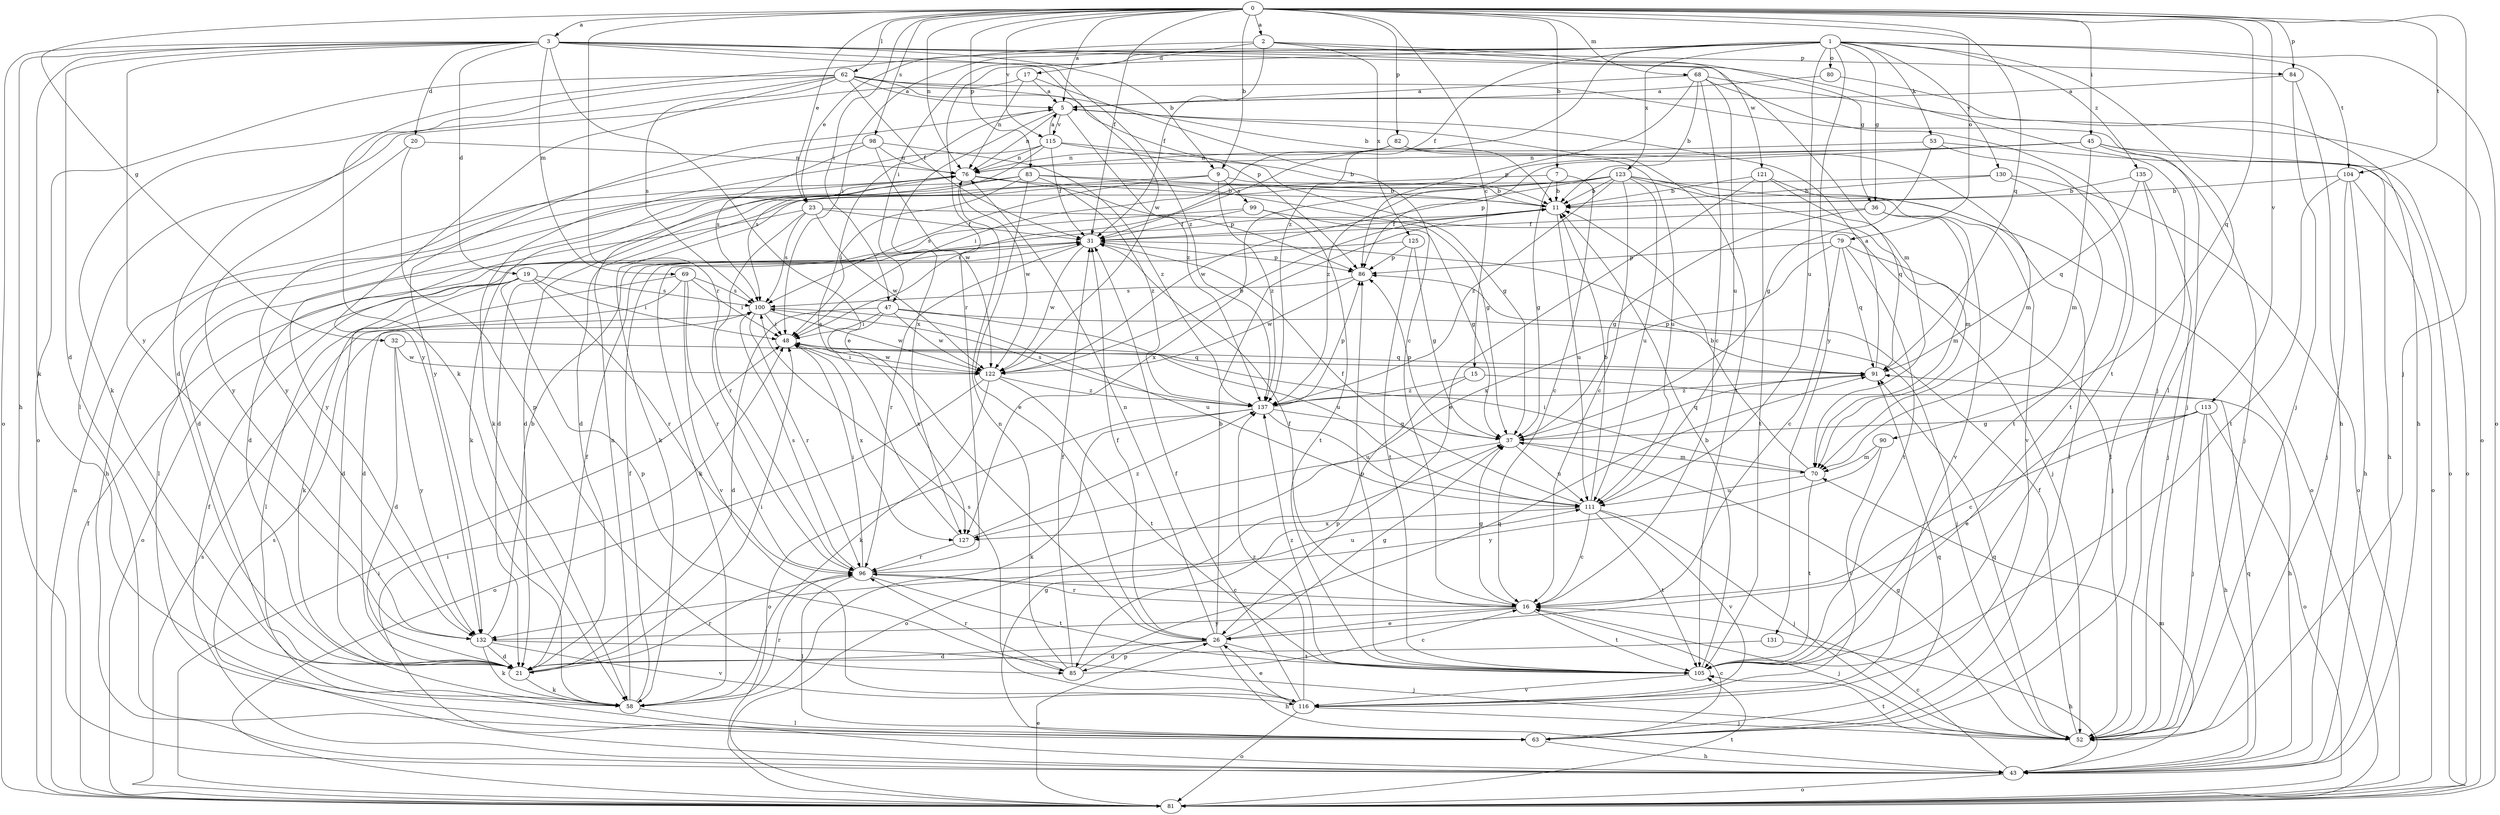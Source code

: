 strict digraph  {
0;
1;
2;
3;
5;
7;
9;
11;
15;
16;
17;
19;
20;
21;
23;
26;
31;
32;
36;
37;
43;
45;
47;
48;
52;
53;
58;
62;
63;
68;
69;
70;
76;
79;
80;
81;
82;
83;
84;
85;
86;
90;
91;
96;
98;
99;
100;
104;
105;
111;
113;
115;
116;
121;
122;
123;
125;
127;
130;
131;
132;
135;
137;
0 -> 2  [label=a];
0 -> 3  [label=a];
0 -> 5  [label=a];
0 -> 7  [label=b];
0 -> 9  [label=b];
0 -> 15  [label=c];
0 -> 23  [label=e];
0 -> 31  [label=f];
0 -> 32  [label=g];
0 -> 45  [label=i];
0 -> 47  [label=i];
0 -> 52  [label=j];
0 -> 62  [label=l];
0 -> 68  [label=m];
0 -> 76  [label=n];
0 -> 79  [label=o];
0 -> 82  [label=p];
0 -> 83  [label=p];
0 -> 84  [label=p];
0 -> 90  [label=q];
0 -> 91  [label=q];
0 -> 96  [label=r];
0 -> 98  [label=s];
0 -> 104  [label=t];
0 -> 113  [label=v];
0 -> 115  [label=v];
1 -> 31  [label=f];
1 -> 36  [label=g];
1 -> 47  [label=i];
1 -> 48  [label=i];
1 -> 53  [label=k];
1 -> 58  [label=k];
1 -> 63  [label=l];
1 -> 80  [label=o];
1 -> 81  [label=o];
1 -> 96  [label=r];
1 -> 104  [label=t];
1 -> 111  [label=u];
1 -> 123  [label=x];
1 -> 130  [label=y];
1 -> 131  [label=y];
1 -> 135  [label=z];
1 -> 137  [label=z];
2 -> 17  [label=d];
2 -> 23  [label=e];
2 -> 31  [label=f];
2 -> 36  [label=g];
2 -> 121  [label=w];
2 -> 125  [label=x];
3 -> 9  [label=b];
3 -> 19  [label=d];
3 -> 20  [label=d];
3 -> 21  [label=d];
3 -> 26  [label=e];
3 -> 43  [label=h];
3 -> 52  [label=j];
3 -> 58  [label=k];
3 -> 69  [label=m];
3 -> 70  [label=m];
3 -> 81  [label=o];
3 -> 84  [label=p];
3 -> 122  [label=w];
3 -> 132  [label=y];
3 -> 137  [label=z];
5 -> 76  [label=n];
5 -> 105  [label=t];
5 -> 115  [label=v];
5 -> 127  [label=x];
5 -> 132  [label=y];
5 -> 137  [label=z];
7 -> 11  [label=b];
7 -> 16  [label=c];
7 -> 37  [label=g];
7 -> 48  [label=i];
9 -> 11  [label=b];
9 -> 21  [label=d];
9 -> 99  [label=s];
9 -> 100  [label=s];
9 -> 137  [label=z];
11 -> 31  [label=f];
11 -> 111  [label=u];
15 -> 43  [label=h];
15 -> 85  [label=p];
15 -> 137  [label=z];
16 -> 26  [label=e];
16 -> 31  [label=f];
16 -> 37  [label=g];
16 -> 52  [label=j];
16 -> 96  [label=r];
16 -> 105  [label=t];
16 -> 132  [label=y];
17 -> 5  [label=a];
17 -> 16  [label=c];
17 -> 63  [label=l];
17 -> 76  [label=n];
19 -> 21  [label=d];
19 -> 48  [label=i];
19 -> 63  [label=l];
19 -> 81  [label=o];
19 -> 85  [label=p];
19 -> 96  [label=r];
19 -> 100  [label=s];
20 -> 76  [label=n];
20 -> 85  [label=p];
20 -> 132  [label=y];
21 -> 31  [label=f];
21 -> 48  [label=i];
21 -> 58  [label=k];
21 -> 96  [label=r];
23 -> 21  [label=d];
23 -> 31  [label=f];
23 -> 52  [label=j];
23 -> 96  [label=r];
23 -> 100  [label=s];
23 -> 122  [label=w];
26 -> 11  [label=b];
26 -> 21  [label=d];
26 -> 31  [label=f];
26 -> 37  [label=g];
26 -> 43  [label=h];
26 -> 76  [label=n];
26 -> 85  [label=p];
26 -> 105  [label=t];
31 -> 86  [label=p];
31 -> 96  [label=r];
31 -> 122  [label=w];
32 -> 21  [label=d];
32 -> 91  [label=q];
32 -> 122  [label=w];
32 -> 132  [label=y];
36 -> 31  [label=f];
36 -> 37  [label=g];
36 -> 70  [label=m];
36 -> 116  [label=v];
37 -> 70  [label=m];
37 -> 81  [label=o];
37 -> 86  [label=p];
37 -> 91  [label=q];
37 -> 111  [label=u];
43 -> 16  [label=c];
43 -> 31  [label=f];
43 -> 48  [label=i];
43 -> 70  [label=m];
43 -> 81  [label=o];
43 -> 91  [label=q];
43 -> 100  [label=s];
45 -> 43  [label=h];
45 -> 52  [label=j];
45 -> 70  [label=m];
45 -> 76  [label=n];
45 -> 81  [label=o];
45 -> 86  [label=p];
45 -> 137  [label=z];
47 -> 21  [label=d];
47 -> 48  [label=i];
47 -> 52  [label=j];
47 -> 111  [label=u];
47 -> 122  [label=w];
47 -> 127  [label=x];
48 -> 91  [label=q];
48 -> 122  [label=w];
48 -> 127  [label=x];
52 -> 31  [label=f];
52 -> 37  [label=g];
52 -> 91  [label=q];
52 -> 105  [label=t];
53 -> 37  [label=g];
53 -> 76  [label=n];
53 -> 81  [label=o];
53 -> 105  [label=t];
58 -> 31  [label=f];
58 -> 63  [label=l];
58 -> 76  [label=n];
58 -> 96  [label=r];
62 -> 5  [label=a];
62 -> 11  [label=b];
62 -> 21  [label=d];
62 -> 31  [label=f];
62 -> 52  [label=j];
62 -> 58  [label=k];
62 -> 81  [label=o];
62 -> 86  [label=p];
62 -> 100  [label=s];
62 -> 132  [label=y];
63 -> 16  [label=c];
63 -> 37  [label=g];
63 -> 43  [label=h];
63 -> 91  [label=q];
68 -> 5  [label=a];
68 -> 11  [label=b];
68 -> 16  [label=c];
68 -> 81  [label=o];
68 -> 86  [label=p];
68 -> 105  [label=t];
68 -> 111  [label=u];
69 -> 21  [label=d];
69 -> 48  [label=i];
69 -> 58  [label=k];
69 -> 96  [label=r];
69 -> 100  [label=s];
69 -> 116  [label=v];
70 -> 11  [label=b];
70 -> 48  [label=i];
70 -> 105  [label=t];
70 -> 111  [label=u];
76 -> 11  [label=b];
76 -> 43  [label=h];
76 -> 58  [label=k];
76 -> 86  [label=p];
76 -> 122  [label=w];
79 -> 16  [label=c];
79 -> 52  [label=j];
79 -> 86  [label=p];
79 -> 91  [label=q];
79 -> 105  [label=t];
79 -> 127  [label=x];
80 -> 5  [label=a];
80 -> 43  [label=h];
81 -> 26  [label=e];
81 -> 31  [label=f];
81 -> 48  [label=i];
81 -> 76  [label=n];
81 -> 100  [label=s];
81 -> 105  [label=t];
82 -> 48  [label=i];
82 -> 70  [label=m];
82 -> 76  [label=n];
82 -> 111  [label=u];
83 -> 11  [label=b];
83 -> 21  [label=d];
83 -> 26  [label=e];
83 -> 37  [label=g];
83 -> 48  [label=i];
83 -> 132  [label=y];
83 -> 137  [label=z];
84 -> 5  [label=a];
84 -> 43  [label=h];
84 -> 52  [label=j];
85 -> 16  [label=c];
85 -> 31  [label=f];
85 -> 76  [label=n];
85 -> 91  [label=q];
85 -> 96  [label=r];
86 -> 100  [label=s];
86 -> 122  [label=w];
90 -> 70  [label=m];
90 -> 116  [label=v];
90 -> 132  [label=y];
91 -> 5  [label=a];
91 -> 86  [label=p];
91 -> 137  [label=z];
96 -> 16  [label=c];
96 -> 48  [label=i];
96 -> 63  [label=l];
96 -> 100  [label=s];
96 -> 105  [label=t];
96 -> 111  [label=u];
98 -> 76  [label=n];
98 -> 100  [label=s];
98 -> 122  [label=w];
98 -> 132  [label=y];
98 -> 137  [label=z];
99 -> 31  [label=f];
99 -> 37  [label=g];
99 -> 63  [label=l];
99 -> 105  [label=t];
100 -> 48  [label=i];
100 -> 96  [label=r];
100 -> 111  [label=u];
100 -> 122  [label=w];
104 -> 11  [label=b];
104 -> 43  [label=h];
104 -> 52  [label=j];
104 -> 81  [label=o];
104 -> 105  [label=t];
105 -> 11  [label=b];
105 -> 86  [label=p];
105 -> 116  [label=v];
105 -> 137  [label=z];
111 -> 11  [label=b];
111 -> 16  [label=c];
111 -> 31  [label=f];
111 -> 52  [label=j];
111 -> 105  [label=t];
111 -> 116  [label=v];
111 -> 127  [label=x];
113 -> 16  [label=c];
113 -> 26  [label=e];
113 -> 37  [label=g];
113 -> 43  [label=h];
113 -> 52  [label=j];
113 -> 81  [label=o];
115 -> 5  [label=a];
115 -> 11  [label=b];
115 -> 31  [label=f];
115 -> 37  [label=g];
115 -> 58  [label=k];
115 -> 76  [label=n];
115 -> 100  [label=s];
116 -> 26  [label=e];
116 -> 31  [label=f];
116 -> 52  [label=j];
116 -> 81  [label=o];
116 -> 100  [label=s];
116 -> 137  [label=z];
121 -> 11  [label=b];
121 -> 26  [label=e];
121 -> 63  [label=l];
121 -> 91  [label=q];
121 -> 105  [label=t];
122 -> 11  [label=b];
122 -> 48  [label=i];
122 -> 58  [label=k];
122 -> 81  [label=o];
122 -> 105  [label=t];
122 -> 137  [label=z];
123 -> 11  [label=b];
123 -> 16  [label=c];
123 -> 21  [label=d];
123 -> 58  [label=k];
123 -> 70  [label=m];
123 -> 81  [label=o];
123 -> 111  [label=u];
123 -> 116  [label=v];
123 -> 122  [label=w];
123 -> 127  [label=x];
123 -> 137  [label=z];
125 -> 37  [label=g];
125 -> 58  [label=k];
125 -> 86  [label=p];
125 -> 105  [label=t];
127 -> 5  [label=a];
127 -> 96  [label=r];
127 -> 137  [label=z];
130 -> 11  [label=b];
130 -> 21  [label=d];
130 -> 81  [label=o];
130 -> 105  [label=t];
131 -> 21  [label=d];
131 -> 43  [label=h];
132 -> 11  [label=b];
132 -> 21  [label=d];
132 -> 52  [label=j];
132 -> 58  [label=k];
132 -> 116  [label=v];
135 -> 11  [label=b];
135 -> 52  [label=j];
135 -> 63  [label=l];
135 -> 91  [label=q];
137 -> 37  [label=g];
137 -> 58  [label=k];
137 -> 81  [label=o];
137 -> 86  [label=p];
137 -> 100  [label=s];
137 -> 111  [label=u];
}
